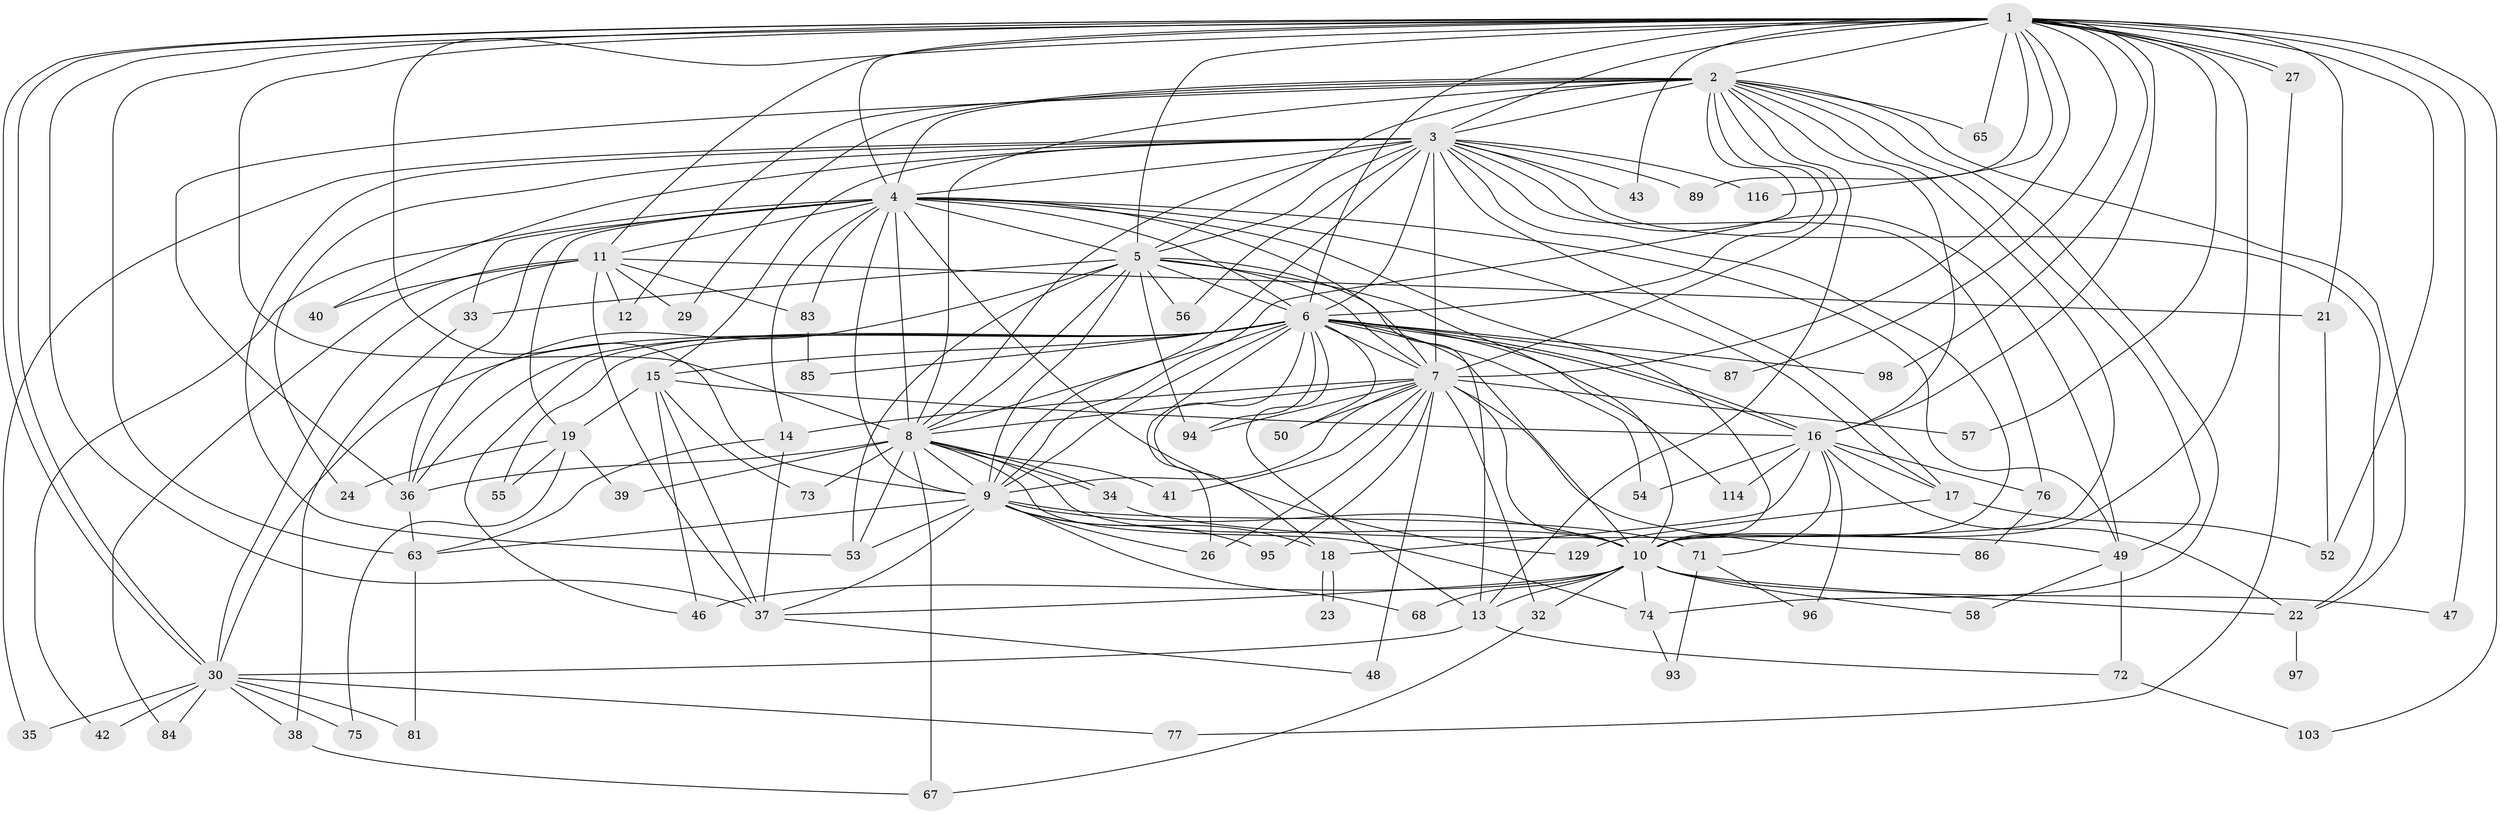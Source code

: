 // original degree distribution, {31: 0.007575757575757576, 19: 0.015151515151515152, 23: 0.015151515151515152, 20: 0.007575757575757576, 15: 0.007575757575757576, 29: 0.007575757575757576, 21: 0.007575757575757576, 24: 0.007575757575757576, 10: 0.022727272727272728, 2: 0.553030303030303, 4: 0.045454545454545456, 7: 0.007575757575757576, 5: 0.045454545454545456, 6: 0.045454545454545456, 3: 0.20454545454545456}
// Generated by graph-tools (version 1.1) at 2025/17/03/04/25 18:17:51]
// undirected, 79 vertices, 213 edges
graph export_dot {
graph [start="1"]
  node [color=gray90,style=filled];
  1 [super="+45"];
  2;
  3;
  4;
  5;
  6;
  7 [super="+31"];
  8 [super="+108+130+99+28"];
  9 [super="+80+105+111+115+125+126+64+90+59"];
  10 [super="+82+70"];
  11;
  12;
  13 [super="+51"];
  14;
  15;
  16 [super="+25+20+62"];
  17;
  18 [super="+127"];
  19;
  21;
  22 [super="+61+118+88"];
  23;
  24;
  26;
  27;
  29;
  30 [super="+132+69"];
  32;
  33;
  34;
  35;
  36 [super="+91"];
  37 [super="+107+44"];
  38;
  39;
  40;
  41;
  42;
  43;
  46 [super="+117"];
  47 [super="+101"];
  48 [super="+60"];
  49 [super="+102+131"];
  50;
  52 [super="+78"];
  53 [super="+110"];
  54;
  55;
  56;
  57;
  58;
  63 [super="+119"];
  65;
  67 [super="+109"];
  68;
  71;
  72;
  73;
  74;
  75;
  76;
  77;
  81;
  83;
  84;
  85;
  86;
  87;
  89;
  93;
  94 [super="+113"];
  95;
  96;
  97;
  98;
  103;
  114;
  116;
  129;
  1 -- 2;
  1 -- 3;
  1 -- 4;
  1 -- 5;
  1 -- 6 [weight=2];
  1 -- 7 [weight=2];
  1 -- 8;
  1 -- 9 [weight=2];
  1 -- 10;
  1 -- 11;
  1 -- 21;
  1 -- 27;
  1 -- 27;
  1 -- 30;
  1 -- 30;
  1 -- 43;
  1 -- 57;
  1 -- 63;
  1 -- 65;
  1 -- 87;
  1 -- 89;
  1 -- 98;
  1 -- 103;
  1 -- 116;
  1 -- 16;
  1 -- 37;
  1 -- 52;
  1 -- 47 [weight=2];
  2 -- 3;
  2 -- 4;
  2 -- 5;
  2 -- 6;
  2 -- 7;
  2 -- 8 [weight=2];
  2 -- 9;
  2 -- 10;
  2 -- 12;
  2 -- 13;
  2 -- 29;
  2 -- 49;
  2 -- 65;
  2 -- 74;
  2 -- 22;
  2 -- 16;
  2 -- 36;
  3 -- 4;
  3 -- 5;
  3 -- 6;
  3 -- 7;
  3 -- 8;
  3 -- 9;
  3 -- 10 [weight=2];
  3 -- 15;
  3 -- 17;
  3 -- 22;
  3 -- 24;
  3 -- 35;
  3 -- 40;
  3 -- 43;
  3 -- 53;
  3 -- 56;
  3 -- 76;
  3 -- 89;
  3 -- 116;
  3 -- 49;
  4 -- 5;
  4 -- 6;
  4 -- 7;
  4 -- 8;
  4 -- 9;
  4 -- 10 [weight=2];
  4 -- 11;
  4 -- 14;
  4 -- 17;
  4 -- 19;
  4 -- 33;
  4 -- 36;
  4 -- 42;
  4 -- 83;
  4 -- 129;
  4 -- 49;
  5 -- 6;
  5 -- 7;
  5 -- 8;
  5 -- 9;
  5 -- 10;
  5 -- 33;
  5 -- 53;
  5 -- 56;
  5 -- 94;
  5 -- 13;
  5 -- 36;
  6 -- 7;
  6 -- 8 [weight=2];
  6 -- 9 [weight=2];
  6 -- 10;
  6 -- 15;
  6 -- 16;
  6 -- 16;
  6 -- 18;
  6 -- 26;
  6 -- 36;
  6 -- 50;
  6 -- 54;
  6 -- 55;
  6 -- 85;
  6 -- 87;
  6 -- 98;
  6 -- 114;
  6 -- 46;
  6 -- 94;
  6 -- 30;
  6 -- 13;
  7 -- 8;
  7 -- 9 [weight=2];
  7 -- 10;
  7 -- 14;
  7 -- 26;
  7 -- 32 [weight=2];
  7 -- 41;
  7 -- 48 [weight=2];
  7 -- 50;
  7 -- 57;
  7 -- 94;
  7 -- 95;
  7 -- 86;
  8 -- 9 [weight=2];
  8 -- 10;
  8 -- 34;
  8 -- 34;
  8 -- 39;
  8 -- 41;
  8 -- 73;
  8 -- 53;
  8 -- 67;
  8 -- 74;
  8 -- 36;
  9 -- 10 [weight=3];
  9 -- 18;
  9 -- 68;
  9 -- 71 [weight=3];
  9 -- 95;
  9 -- 53;
  9 -- 26;
  9 -- 63;
  9 -- 37;
  10 -- 13;
  10 -- 32;
  10 -- 37;
  10 -- 46;
  10 -- 47;
  10 -- 58;
  10 -- 68 [weight=2];
  10 -- 74;
  10 -- 22 [weight=2];
  11 -- 12;
  11 -- 21;
  11 -- 29;
  11 -- 40;
  11 -- 83;
  11 -- 84;
  11 -- 37;
  11 -- 30;
  13 -- 72;
  13 -- 30;
  14 -- 63;
  14 -- 37;
  15 -- 19;
  15 -- 37;
  15 -- 46;
  15 -- 73;
  15 -- 16;
  16 -- 22;
  16 -- 71;
  16 -- 76;
  16 -- 96;
  16 -- 114;
  16 -- 18 [weight=2];
  16 -- 54;
  16 -- 17;
  17 -- 52;
  17 -- 129;
  18 -- 23;
  18 -- 23;
  19 -- 24;
  19 -- 39;
  19 -- 55;
  19 -- 75;
  21 -- 52;
  22 -- 97 [weight=2];
  27 -- 77;
  30 -- 35;
  30 -- 38;
  30 -- 42;
  30 -- 77;
  30 -- 81;
  30 -- 84;
  30 -- 75;
  32 -- 67;
  33 -- 38;
  34 -- 49;
  36 -- 63;
  37 -- 48;
  38 -- 67;
  49 -- 58;
  49 -- 72;
  63 -- 81;
  71 -- 93;
  71 -- 96;
  72 -- 103;
  74 -- 93;
  76 -- 86;
  83 -- 85;
}
